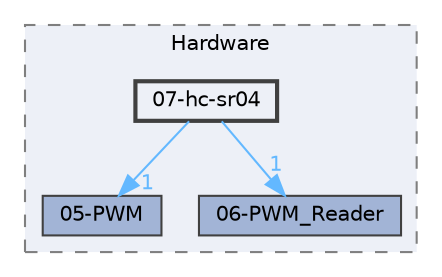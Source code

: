 digraph "E:/Agustin/Escritorio/MCUexpresso/KitLPC845-C++/src/Drivers/Hardware/07-hc-sr04"
{
 // LATEX_PDF_SIZE
  bgcolor="transparent";
  edge [fontname=Helvetica,fontsize=10,labelfontname=Helvetica,labelfontsize=10];
  node [fontname=Helvetica,fontsize=10,shape=box,height=0.2,width=0.4];
  compound=true
  subgraph clusterdir_20b8c9b61d64145e8c95b1ca5e812349 {
    graph [ bgcolor="#edf0f7", pencolor="grey50", label="Hardware", fontname=Helvetica,fontsize=10 style="filled,dashed", URL="dir_20b8c9b61d64145e8c95b1ca5e812349.html",tooltip=""]
  dir_29840a3dc018743c105e57f2f293ff3b [label="05-PWM", fillcolor="#a2b4d6", color="grey25", style="filled", URL="dir_29840a3dc018743c105e57f2f293ff3b.html",tooltip=""];
  dir_be7e62d60bbe880d703ce58d22e439c2 [label="06-PWM_Reader", fillcolor="#a2b4d6", color="grey25", style="filled", URL="dir_be7e62d60bbe880d703ce58d22e439c2.html",tooltip=""];
  dir_9febfe212abed1bece14275e888536c8 [label="07-hc-sr04", fillcolor="#edf0f7", color="grey25", style="filled,bold", URL="dir_9febfe212abed1bece14275e888536c8.html",tooltip=""];
  }
  dir_9febfe212abed1bece14275e888536c8->dir_29840a3dc018743c105e57f2f293ff3b [headlabel="1", labeldistance=1.5 headhref="dir_000012_000009.html" href="dir_000012_000009.html" color="steelblue1" fontcolor="steelblue1"];
  dir_9febfe212abed1bece14275e888536c8->dir_be7e62d60bbe880d703ce58d22e439c2 [headlabel="1", labeldistance=1.5 headhref="dir_000012_000011.html" href="dir_000012_000011.html" color="steelblue1" fontcolor="steelblue1"];
}
